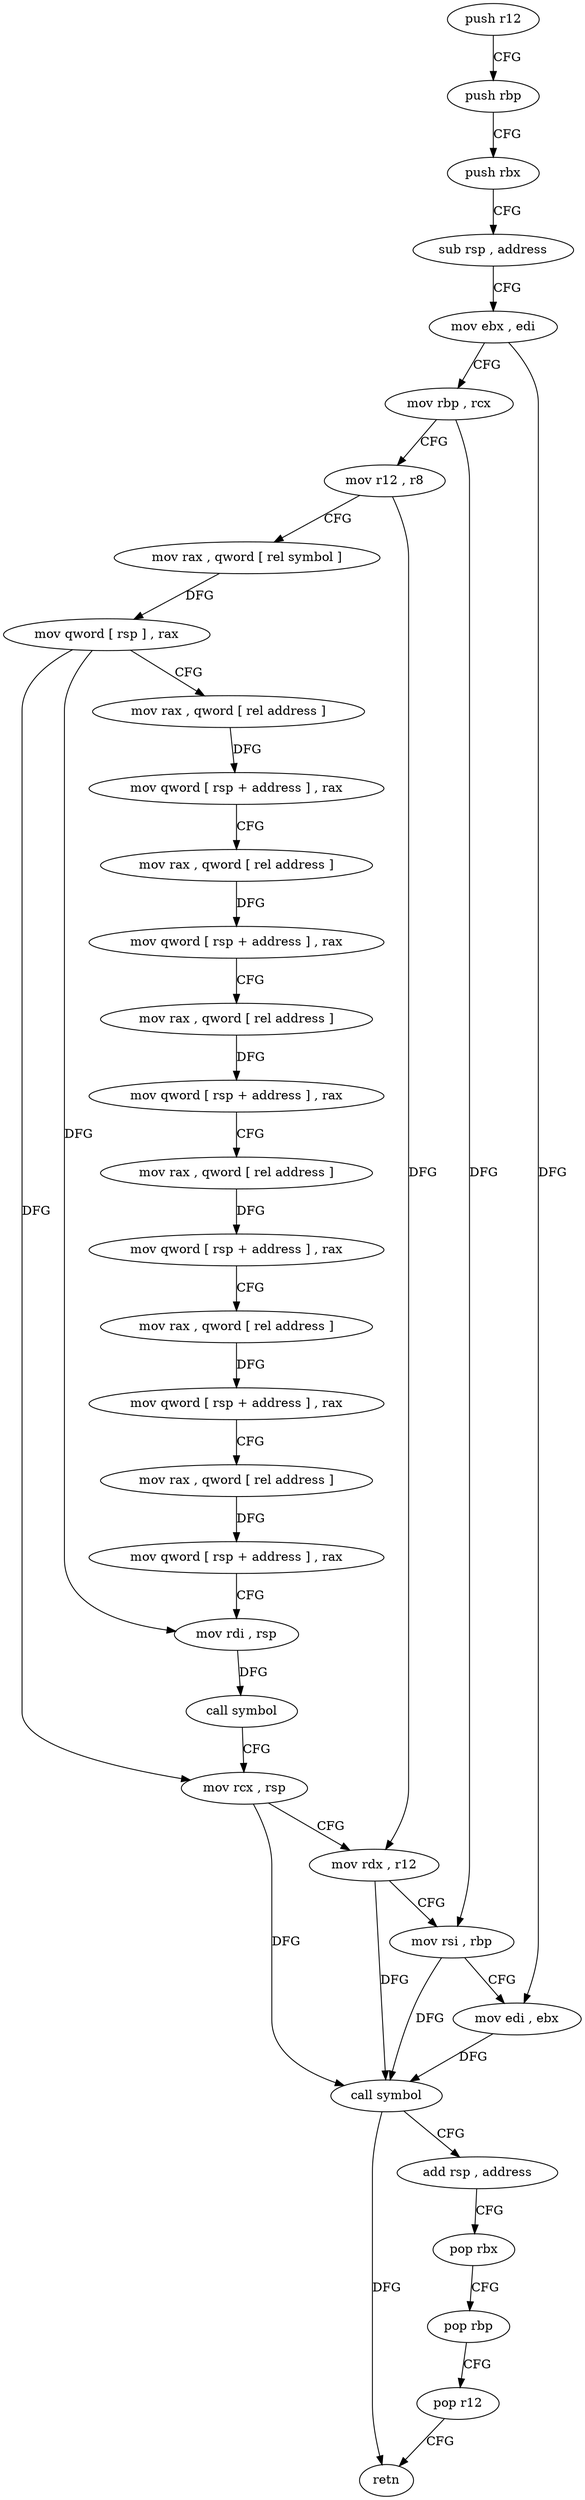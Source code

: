 digraph "func" {
"4318115" [label = "push r12" ]
"4318117" [label = "push rbp" ]
"4318118" [label = "push rbx" ]
"4318119" [label = "sub rsp , address" ]
"4318123" [label = "mov ebx , edi" ]
"4318125" [label = "mov rbp , rcx" ]
"4318128" [label = "mov r12 , r8" ]
"4318131" [label = "mov rax , qword [ rel symbol ]" ]
"4318138" [label = "mov qword [ rsp ] , rax" ]
"4318142" [label = "mov rax , qword [ rel address ]" ]
"4318149" [label = "mov qword [ rsp + address ] , rax" ]
"4318154" [label = "mov rax , qword [ rel address ]" ]
"4318161" [label = "mov qword [ rsp + address ] , rax" ]
"4318166" [label = "mov rax , qword [ rel address ]" ]
"4318173" [label = "mov qword [ rsp + address ] , rax" ]
"4318178" [label = "mov rax , qword [ rel address ]" ]
"4318185" [label = "mov qword [ rsp + address ] , rax" ]
"4318190" [label = "mov rax , qword [ rel address ]" ]
"4318197" [label = "mov qword [ rsp + address ] , rax" ]
"4318202" [label = "mov rax , qword [ rel address ]" ]
"4318209" [label = "mov qword [ rsp + address ] , rax" ]
"4318214" [label = "mov rdi , rsp" ]
"4318217" [label = "call symbol" ]
"4318222" [label = "mov rcx , rsp" ]
"4318225" [label = "mov rdx , r12" ]
"4318228" [label = "mov rsi , rbp" ]
"4318231" [label = "mov edi , ebx" ]
"4318233" [label = "call symbol" ]
"4318238" [label = "add rsp , address" ]
"4318242" [label = "pop rbx" ]
"4318243" [label = "pop rbp" ]
"4318244" [label = "pop r12" ]
"4318246" [label = "retn" ]
"4318115" -> "4318117" [ label = "CFG" ]
"4318117" -> "4318118" [ label = "CFG" ]
"4318118" -> "4318119" [ label = "CFG" ]
"4318119" -> "4318123" [ label = "CFG" ]
"4318123" -> "4318125" [ label = "CFG" ]
"4318123" -> "4318231" [ label = "DFG" ]
"4318125" -> "4318128" [ label = "CFG" ]
"4318125" -> "4318228" [ label = "DFG" ]
"4318128" -> "4318131" [ label = "CFG" ]
"4318128" -> "4318225" [ label = "DFG" ]
"4318131" -> "4318138" [ label = "DFG" ]
"4318138" -> "4318142" [ label = "CFG" ]
"4318138" -> "4318214" [ label = "DFG" ]
"4318138" -> "4318222" [ label = "DFG" ]
"4318142" -> "4318149" [ label = "DFG" ]
"4318149" -> "4318154" [ label = "CFG" ]
"4318154" -> "4318161" [ label = "DFG" ]
"4318161" -> "4318166" [ label = "CFG" ]
"4318166" -> "4318173" [ label = "DFG" ]
"4318173" -> "4318178" [ label = "CFG" ]
"4318178" -> "4318185" [ label = "DFG" ]
"4318185" -> "4318190" [ label = "CFG" ]
"4318190" -> "4318197" [ label = "DFG" ]
"4318197" -> "4318202" [ label = "CFG" ]
"4318202" -> "4318209" [ label = "DFG" ]
"4318209" -> "4318214" [ label = "CFG" ]
"4318214" -> "4318217" [ label = "DFG" ]
"4318217" -> "4318222" [ label = "CFG" ]
"4318222" -> "4318225" [ label = "CFG" ]
"4318222" -> "4318233" [ label = "DFG" ]
"4318225" -> "4318228" [ label = "CFG" ]
"4318225" -> "4318233" [ label = "DFG" ]
"4318228" -> "4318231" [ label = "CFG" ]
"4318228" -> "4318233" [ label = "DFG" ]
"4318231" -> "4318233" [ label = "DFG" ]
"4318233" -> "4318238" [ label = "CFG" ]
"4318233" -> "4318246" [ label = "DFG" ]
"4318238" -> "4318242" [ label = "CFG" ]
"4318242" -> "4318243" [ label = "CFG" ]
"4318243" -> "4318244" [ label = "CFG" ]
"4318244" -> "4318246" [ label = "CFG" ]
}
